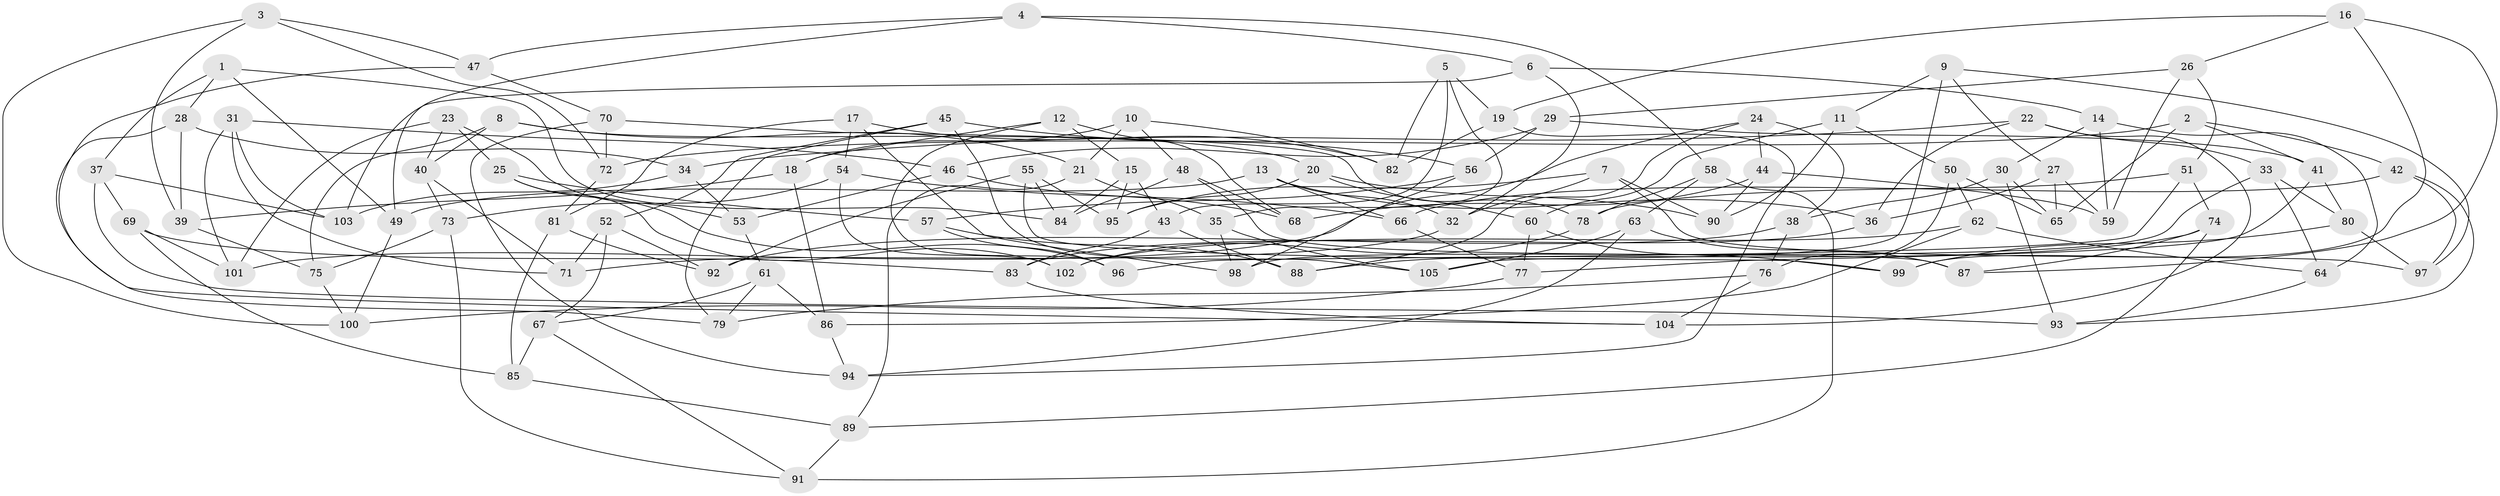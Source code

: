 // Generated by graph-tools (version 1.1) at 2025/03/03/09/25 03:03:03]
// undirected, 105 vertices, 210 edges
graph export_dot {
graph [start="1"]
  node [color=gray90,style=filled];
  1;
  2;
  3;
  4;
  5;
  6;
  7;
  8;
  9;
  10;
  11;
  12;
  13;
  14;
  15;
  16;
  17;
  18;
  19;
  20;
  21;
  22;
  23;
  24;
  25;
  26;
  27;
  28;
  29;
  30;
  31;
  32;
  33;
  34;
  35;
  36;
  37;
  38;
  39;
  40;
  41;
  42;
  43;
  44;
  45;
  46;
  47;
  48;
  49;
  50;
  51;
  52;
  53;
  54;
  55;
  56;
  57;
  58;
  59;
  60;
  61;
  62;
  63;
  64;
  65;
  66;
  67;
  68;
  69;
  70;
  71;
  72;
  73;
  74;
  75;
  76;
  77;
  78;
  79;
  80;
  81;
  82;
  83;
  84;
  85;
  86;
  87;
  88;
  89;
  90;
  91;
  92;
  93;
  94;
  95;
  96;
  97;
  98;
  99;
  100;
  101;
  102;
  103;
  104;
  105;
  1 -- 37;
  1 -- 28;
  1 -- 84;
  1 -- 49;
  2 -- 72;
  2 -- 42;
  2 -- 65;
  2 -- 41;
  3 -- 72;
  3 -- 39;
  3 -- 100;
  3 -- 47;
  4 -- 49;
  4 -- 6;
  4 -- 47;
  4 -- 58;
  5 -- 82;
  5 -- 43;
  5 -- 35;
  5 -- 19;
  6 -- 103;
  6 -- 32;
  6 -- 14;
  7 -- 97;
  7 -- 90;
  7 -- 95;
  7 -- 32;
  8 -- 40;
  8 -- 20;
  8 -- 21;
  8 -- 75;
  9 -- 97;
  9 -- 105;
  9 -- 11;
  9 -- 27;
  10 -- 21;
  10 -- 48;
  10 -- 82;
  10 -- 18;
  11 -- 60;
  11 -- 90;
  11 -- 50;
  12 -- 96;
  12 -- 68;
  12 -- 15;
  12 -- 18;
  13 -- 32;
  13 -- 49;
  13 -- 36;
  13 -- 66;
  14 -- 30;
  14 -- 59;
  14 -- 64;
  15 -- 84;
  15 -- 95;
  15 -- 43;
  16 -- 99;
  16 -- 87;
  16 -- 19;
  16 -- 26;
  17 -- 98;
  17 -- 81;
  17 -- 82;
  17 -- 54;
  18 -- 86;
  18 -- 39;
  19 -- 82;
  19 -- 94;
  20 -- 60;
  20 -- 90;
  20 -- 95;
  21 -- 35;
  21 -- 89;
  22 -- 34;
  22 -- 33;
  22 -- 104;
  22 -- 36;
  23 -- 40;
  23 -- 101;
  23 -- 53;
  23 -- 25;
  24 -- 38;
  24 -- 101;
  24 -- 88;
  24 -- 44;
  25 -- 96;
  25 -- 102;
  25 -- 57;
  26 -- 51;
  26 -- 29;
  26 -- 59;
  27 -- 59;
  27 -- 65;
  27 -- 36;
  28 -- 79;
  28 -- 39;
  28 -- 34;
  29 -- 41;
  29 -- 46;
  29 -- 56;
  30 -- 65;
  30 -- 93;
  30 -- 38;
  31 -- 71;
  31 -- 101;
  31 -- 46;
  31 -- 103;
  32 -- 71;
  33 -- 64;
  33 -- 98;
  33 -- 80;
  34 -- 103;
  34 -- 53;
  35 -- 98;
  35 -- 105;
  36 -- 83;
  37 -- 69;
  37 -- 103;
  37 -- 93;
  38 -- 92;
  38 -- 76;
  39 -- 75;
  40 -- 73;
  40 -- 71;
  41 -- 80;
  41 -- 77;
  42 -- 97;
  42 -- 66;
  42 -- 93;
  43 -- 83;
  43 -- 88;
  44 -- 68;
  44 -- 90;
  44 -- 59;
  45 -- 56;
  45 -- 52;
  45 -- 105;
  45 -- 79;
  46 -- 68;
  46 -- 53;
  47 -- 104;
  47 -- 70;
  48 -- 84;
  48 -- 68;
  48 -- 87;
  49 -- 100;
  50 -- 76;
  50 -- 62;
  50 -- 65;
  51 -- 78;
  51 -- 96;
  51 -- 74;
  52 -- 71;
  52 -- 92;
  52 -- 67;
  53 -- 61;
  54 -- 102;
  54 -- 73;
  54 -- 66;
  55 -- 92;
  55 -- 84;
  55 -- 99;
  55 -- 95;
  56 -- 57;
  56 -- 98;
  57 -- 88;
  57 -- 96;
  58 -- 91;
  58 -- 78;
  58 -- 63;
  60 -- 77;
  60 -- 99;
  61 -- 86;
  61 -- 67;
  61 -- 79;
  62 -- 86;
  62 -- 102;
  62 -- 64;
  63 -- 105;
  63 -- 94;
  63 -- 87;
  64 -- 93;
  66 -- 77;
  67 -- 85;
  67 -- 91;
  69 -- 85;
  69 -- 101;
  69 -- 83;
  70 -- 94;
  70 -- 78;
  70 -- 72;
  72 -- 81;
  73 -- 75;
  73 -- 91;
  74 -- 87;
  74 -- 88;
  74 -- 89;
  75 -- 100;
  76 -- 79;
  76 -- 104;
  77 -- 100;
  78 -- 102;
  80 -- 99;
  80 -- 97;
  81 -- 85;
  81 -- 92;
  83 -- 104;
  85 -- 89;
  86 -- 94;
  89 -- 91;
}

